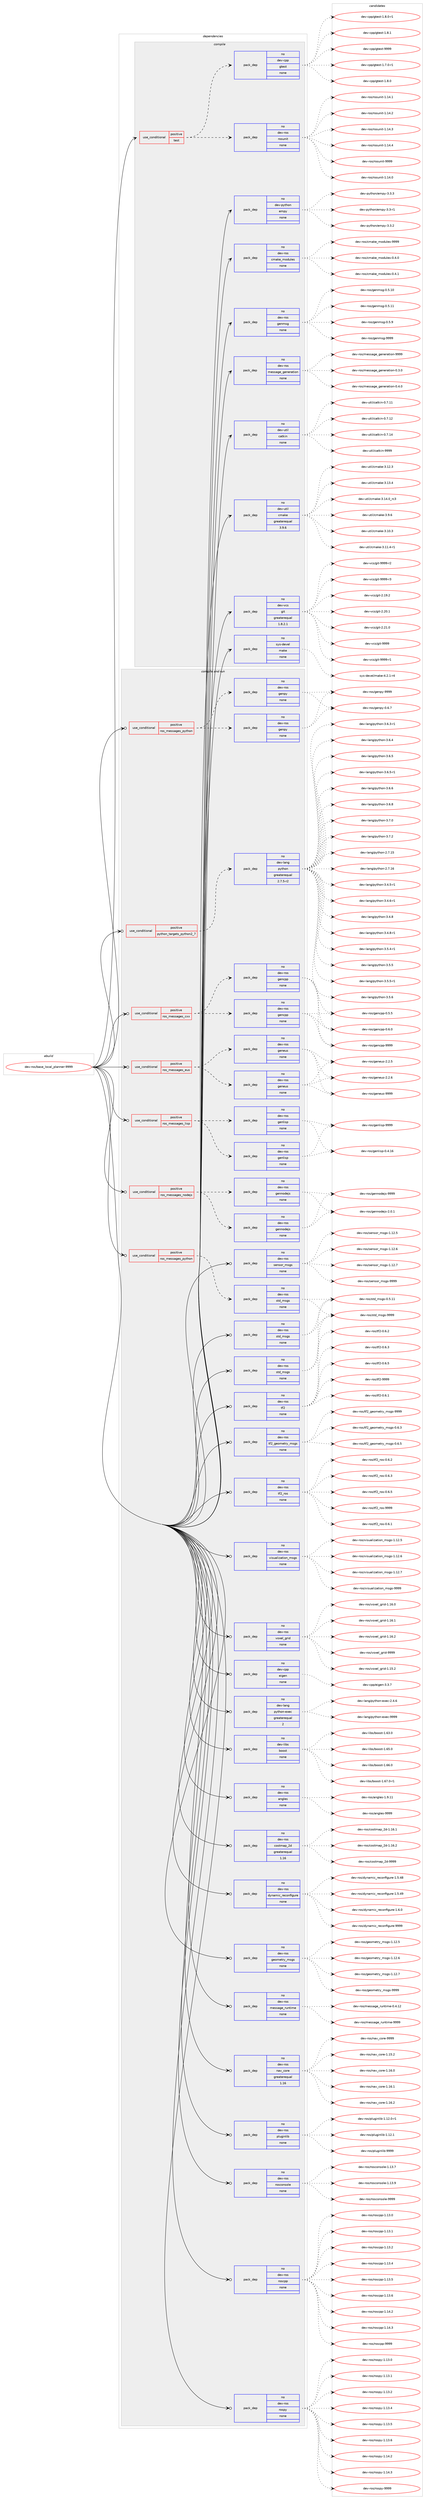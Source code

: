 digraph prolog {

# *************
# Graph options
# *************

newrank=true;
concentrate=true;
compound=true;
graph [rankdir=LR,fontname=Helvetica,fontsize=10,ranksep=1.5];#, ranksep=2.5, nodesep=0.2];
edge  [arrowhead=vee];
node  [fontname=Helvetica,fontsize=10];

# **********
# The ebuild
# **********

subgraph cluster_leftcol {
color=gray;
rank=same;
label=<<i>ebuild</i>>;
id [label="dev-ros/base_local_planner-9999", color=red, width=4, href="../dev-ros/base_local_planner-9999.svg"];
}

# ****************
# The dependencies
# ****************

subgraph cluster_midcol {
color=gray;
label=<<i>dependencies</i>>;
subgraph cluster_compile {
fillcolor="#eeeeee";
style=filled;
label=<<i>compile</i>>;
subgraph cond387915 {
dependency1452026 [label=<<TABLE BORDER="0" CELLBORDER="1" CELLSPACING="0" CELLPADDING="4"><TR><TD ROWSPAN="3" CELLPADDING="10">use_conditional</TD></TR><TR><TD>positive</TD></TR><TR><TD>test</TD></TR></TABLE>>, shape=none, color=red];
subgraph pack1040731 {
dependency1452027 [label=<<TABLE BORDER="0" CELLBORDER="1" CELLSPACING="0" CELLPADDING="4" WIDTH="220"><TR><TD ROWSPAN="6" CELLPADDING="30">pack_dep</TD></TR><TR><TD WIDTH="110">no</TD></TR><TR><TD>dev-cpp</TD></TR><TR><TD>gtest</TD></TR><TR><TD>none</TD></TR><TR><TD></TD></TR></TABLE>>, shape=none, color=blue];
}
dependency1452026:e -> dependency1452027:w [weight=20,style="dashed",arrowhead="vee"];
subgraph pack1040732 {
dependency1452028 [label=<<TABLE BORDER="0" CELLBORDER="1" CELLSPACING="0" CELLPADDING="4" WIDTH="220"><TR><TD ROWSPAN="6" CELLPADDING="30">pack_dep</TD></TR><TR><TD WIDTH="110">no</TD></TR><TR><TD>dev-ros</TD></TR><TR><TD>rosunit</TD></TR><TR><TD>none</TD></TR><TR><TD></TD></TR></TABLE>>, shape=none, color=blue];
}
dependency1452026:e -> dependency1452028:w [weight=20,style="dashed",arrowhead="vee"];
}
id:e -> dependency1452026:w [weight=20,style="solid",arrowhead="vee"];
subgraph pack1040733 {
dependency1452029 [label=<<TABLE BORDER="0" CELLBORDER="1" CELLSPACING="0" CELLPADDING="4" WIDTH="220"><TR><TD ROWSPAN="6" CELLPADDING="30">pack_dep</TD></TR><TR><TD WIDTH="110">no</TD></TR><TR><TD>dev-python</TD></TR><TR><TD>empy</TD></TR><TR><TD>none</TD></TR><TR><TD></TD></TR></TABLE>>, shape=none, color=blue];
}
id:e -> dependency1452029:w [weight=20,style="solid",arrowhead="vee"];
subgraph pack1040734 {
dependency1452030 [label=<<TABLE BORDER="0" CELLBORDER="1" CELLSPACING="0" CELLPADDING="4" WIDTH="220"><TR><TD ROWSPAN="6" CELLPADDING="30">pack_dep</TD></TR><TR><TD WIDTH="110">no</TD></TR><TR><TD>dev-ros</TD></TR><TR><TD>cmake_modules</TD></TR><TR><TD>none</TD></TR><TR><TD></TD></TR></TABLE>>, shape=none, color=blue];
}
id:e -> dependency1452030:w [weight=20,style="solid",arrowhead="vee"];
subgraph pack1040735 {
dependency1452031 [label=<<TABLE BORDER="0" CELLBORDER="1" CELLSPACING="0" CELLPADDING="4" WIDTH="220"><TR><TD ROWSPAN="6" CELLPADDING="30">pack_dep</TD></TR><TR><TD WIDTH="110">no</TD></TR><TR><TD>dev-ros</TD></TR><TR><TD>genmsg</TD></TR><TR><TD>none</TD></TR><TR><TD></TD></TR></TABLE>>, shape=none, color=blue];
}
id:e -> dependency1452031:w [weight=20,style="solid",arrowhead="vee"];
subgraph pack1040736 {
dependency1452032 [label=<<TABLE BORDER="0" CELLBORDER="1" CELLSPACING="0" CELLPADDING="4" WIDTH="220"><TR><TD ROWSPAN="6" CELLPADDING="30">pack_dep</TD></TR><TR><TD WIDTH="110">no</TD></TR><TR><TD>dev-ros</TD></TR><TR><TD>message_generation</TD></TR><TR><TD>none</TD></TR><TR><TD></TD></TR></TABLE>>, shape=none, color=blue];
}
id:e -> dependency1452032:w [weight=20,style="solid",arrowhead="vee"];
subgraph pack1040737 {
dependency1452033 [label=<<TABLE BORDER="0" CELLBORDER="1" CELLSPACING="0" CELLPADDING="4" WIDTH="220"><TR><TD ROWSPAN="6" CELLPADDING="30">pack_dep</TD></TR><TR><TD WIDTH="110">no</TD></TR><TR><TD>dev-util</TD></TR><TR><TD>catkin</TD></TR><TR><TD>none</TD></TR><TR><TD></TD></TR></TABLE>>, shape=none, color=blue];
}
id:e -> dependency1452033:w [weight=20,style="solid",arrowhead="vee"];
subgraph pack1040738 {
dependency1452034 [label=<<TABLE BORDER="0" CELLBORDER="1" CELLSPACING="0" CELLPADDING="4" WIDTH="220"><TR><TD ROWSPAN="6" CELLPADDING="30">pack_dep</TD></TR><TR><TD WIDTH="110">no</TD></TR><TR><TD>dev-util</TD></TR><TR><TD>cmake</TD></TR><TR><TD>greaterequal</TD></TR><TR><TD>3.9.6</TD></TR></TABLE>>, shape=none, color=blue];
}
id:e -> dependency1452034:w [weight=20,style="solid",arrowhead="vee"];
subgraph pack1040739 {
dependency1452035 [label=<<TABLE BORDER="0" CELLBORDER="1" CELLSPACING="0" CELLPADDING="4" WIDTH="220"><TR><TD ROWSPAN="6" CELLPADDING="30">pack_dep</TD></TR><TR><TD WIDTH="110">no</TD></TR><TR><TD>dev-vcs</TD></TR><TR><TD>git</TD></TR><TR><TD>greaterequal</TD></TR><TR><TD>1.8.2.1</TD></TR></TABLE>>, shape=none, color=blue];
}
id:e -> dependency1452035:w [weight=20,style="solid",arrowhead="vee"];
subgraph pack1040740 {
dependency1452036 [label=<<TABLE BORDER="0" CELLBORDER="1" CELLSPACING="0" CELLPADDING="4" WIDTH="220"><TR><TD ROWSPAN="6" CELLPADDING="30">pack_dep</TD></TR><TR><TD WIDTH="110">no</TD></TR><TR><TD>sys-devel</TD></TR><TR><TD>make</TD></TR><TR><TD>none</TD></TR><TR><TD></TD></TR></TABLE>>, shape=none, color=blue];
}
id:e -> dependency1452036:w [weight=20,style="solid",arrowhead="vee"];
}
subgraph cluster_compileandrun {
fillcolor="#eeeeee";
style=filled;
label=<<i>compile and run</i>>;
subgraph cond387916 {
dependency1452037 [label=<<TABLE BORDER="0" CELLBORDER="1" CELLSPACING="0" CELLPADDING="4"><TR><TD ROWSPAN="3" CELLPADDING="10">use_conditional</TD></TR><TR><TD>positive</TD></TR><TR><TD>python_targets_python2_7</TD></TR></TABLE>>, shape=none, color=red];
subgraph pack1040741 {
dependency1452038 [label=<<TABLE BORDER="0" CELLBORDER="1" CELLSPACING="0" CELLPADDING="4" WIDTH="220"><TR><TD ROWSPAN="6" CELLPADDING="30">pack_dep</TD></TR><TR><TD WIDTH="110">no</TD></TR><TR><TD>dev-lang</TD></TR><TR><TD>python</TD></TR><TR><TD>greaterequal</TD></TR><TR><TD>2.7.5-r2</TD></TR></TABLE>>, shape=none, color=blue];
}
dependency1452037:e -> dependency1452038:w [weight=20,style="dashed",arrowhead="vee"];
}
id:e -> dependency1452037:w [weight=20,style="solid",arrowhead="odotvee"];
subgraph cond387917 {
dependency1452039 [label=<<TABLE BORDER="0" CELLBORDER="1" CELLSPACING="0" CELLPADDING="4"><TR><TD ROWSPAN="3" CELLPADDING="10">use_conditional</TD></TR><TR><TD>positive</TD></TR><TR><TD>ros_messages_cxx</TD></TR></TABLE>>, shape=none, color=red];
subgraph pack1040742 {
dependency1452040 [label=<<TABLE BORDER="0" CELLBORDER="1" CELLSPACING="0" CELLPADDING="4" WIDTH="220"><TR><TD ROWSPAN="6" CELLPADDING="30">pack_dep</TD></TR><TR><TD WIDTH="110">no</TD></TR><TR><TD>dev-ros</TD></TR><TR><TD>gencpp</TD></TR><TR><TD>none</TD></TR><TR><TD></TD></TR></TABLE>>, shape=none, color=blue];
}
dependency1452039:e -> dependency1452040:w [weight=20,style="dashed",arrowhead="vee"];
subgraph pack1040743 {
dependency1452041 [label=<<TABLE BORDER="0" CELLBORDER="1" CELLSPACING="0" CELLPADDING="4" WIDTH="220"><TR><TD ROWSPAN="6" CELLPADDING="30">pack_dep</TD></TR><TR><TD WIDTH="110">no</TD></TR><TR><TD>dev-ros</TD></TR><TR><TD>gencpp</TD></TR><TR><TD>none</TD></TR><TR><TD></TD></TR></TABLE>>, shape=none, color=blue];
}
dependency1452039:e -> dependency1452041:w [weight=20,style="dashed",arrowhead="vee"];
}
id:e -> dependency1452039:w [weight=20,style="solid",arrowhead="odotvee"];
subgraph cond387918 {
dependency1452042 [label=<<TABLE BORDER="0" CELLBORDER="1" CELLSPACING="0" CELLPADDING="4"><TR><TD ROWSPAN="3" CELLPADDING="10">use_conditional</TD></TR><TR><TD>positive</TD></TR><TR><TD>ros_messages_eus</TD></TR></TABLE>>, shape=none, color=red];
subgraph pack1040744 {
dependency1452043 [label=<<TABLE BORDER="0" CELLBORDER="1" CELLSPACING="0" CELLPADDING="4" WIDTH="220"><TR><TD ROWSPAN="6" CELLPADDING="30">pack_dep</TD></TR><TR><TD WIDTH="110">no</TD></TR><TR><TD>dev-ros</TD></TR><TR><TD>geneus</TD></TR><TR><TD>none</TD></TR><TR><TD></TD></TR></TABLE>>, shape=none, color=blue];
}
dependency1452042:e -> dependency1452043:w [weight=20,style="dashed",arrowhead="vee"];
subgraph pack1040745 {
dependency1452044 [label=<<TABLE BORDER="0" CELLBORDER="1" CELLSPACING="0" CELLPADDING="4" WIDTH="220"><TR><TD ROWSPAN="6" CELLPADDING="30">pack_dep</TD></TR><TR><TD WIDTH="110">no</TD></TR><TR><TD>dev-ros</TD></TR><TR><TD>geneus</TD></TR><TR><TD>none</TD></TR><TR><TD></TD></TR></TABLE>>, shape=none, color=blue];
}
dependency1452042:e -> dependency1452044:w [weight=20,style="dashed",arrowhead="vee"];
}
id:e -> dependency1452042:w [weight=20,style="solid",arrowhead="odotvee"];
subgraph cond387919 {
dependency1452045 [label=<<TABLE BORDER="0" CELLBORDER="1" CELLSPACING="0" CELLPADDING="4"><TR><TD ROWSPAN="3" CELLPADDING="10">use_conditional</TD></TR><TR><TD>positive</TD></TR><TR><TD>ros_messages_lisp</TD></TR></TABLE>>, shape=none, color=red];
subgraph pack1040746 {
dependency1452046 [label=<<TABLE BORDER="0" CELLBORDER="1" CELLSPACING="0" CELLPADDING="4" WIDTH="220"><TR><TD ROWSPAN="6" CELLPADDING="30">pack_dep</TD></TR><TR><TD WIDTH="110">no</TD></TR><TR><TD>dev-ros</TD></TR><TR><TD>genlisp</TD></TR><TR><TD>none</TD></TR><TR><TD></TD></TR></TABLE>>, shape=none, color=blue];
}
dependency1452045:e -> dependency1452046:w [weight=20,style="dashed",arrowhead="vee"];
subgraph pack1040747 {
dependency1452047 [label=<<TABLE BORDER="0" CELLBORDER="1" CELLSPACING="0" CELLPADDING="4" WIDTH="220"><TR><TD ROWSPAN="6" CELLPADDING="30">pack_dep</TD></TR><TR><TD WIDTH="110">no</TD></TR><TR><TD>dev-ros</TD></TR><TR><TD>genlisp</TD></TR><TR><TD>none</TD></TR><TR><TD></TD></TR></TABLE>>, shape=none, color=blue];
}
dependency1452045:e -> dependency1452047:w [weight=20,style="dashed",arrowhead="vee"];
}
id:e -> dependency1452045:w [weight=20,style="solid",arrowhead="odotvee"];
subgraph cond387920 {
dependency1452048 [label=<<TABLE BORDER="0" CELLBORDER="1" CELLSPACING="0" CELLPADDING="4"><TR><TD ROWSPAN="3" CELLPADDING="10">use_conditional</TD></TR><TR><TD>positive</TD></TR><TR><TD>ros_messages_nodejs</TD></TR></TABLE>>, shape=none, color=red];
subgraph pack1040748 {
dependency1452049 [label=<<TABLE BORDER="0" CELLBORDER="1" CELLSPACING="0" CELLPADDING="4" WIDTH="220"><TR><TD ROWSPAN="6" CELLPADDING="30">pack_dep</TD></TR><TR><TD WIDTH="110">no</TD></TR><TR><TD>dev-ros</TD></TR><TR><TD>gennodejs</TD></TR><TR><TD>none</TD></TR><TR><TD></TD></TR></TABLE>>, shape=none, color=blue];
}
dependency1452048:e -> dependency1452049:w [weight=20,style="dashed",arrowhead="vee"];
subgraph pack1040749 {
dependency1452050 [label=<<TABLE BORDER="0" CELLBORDER="1" CELLSPACING="0" CELLPADDING="4" WIDTH="220"><TR><TD ROWSPAN="6" CELLPADDING="30">pack_dep</TD></TR><TR><TD WIDTH="110">no</TD></TR><TR><TD>dev-ros</TD></TR><TR><TD>gennodejs</TD></TR><TR><TD>none</TD></TR><TR><TD></TD></TR></TABLE>>, shape=none, color=blue];
}
dependency1452048:e -> dependency1452050:w [weight=20,style="dashed",arrowhead="vee"];
}
id:e -> dependency1452048:w [weight=20,style="solid",arrowhead="odotvee"];
subgraph cond387921 {
dependency1452051 [label=<<TABLE BORDER="0" CELLBORDER="1" CELLSPACING="0" CELLPADDING="4"><TR><TD ROWSPAN="3" CELLPADDING="10">use_conditional</TD></TR><TR><TD>positive</TD></TR><TR><TD>ros_messages_python</TD></TR></TABLE>>, shape=none, color=red];
subgraph pack1040750 {
dependency1452052 [label=<<TABLE BORDER="0" CELLBORDER="1" CELLSPACING="0" CELLPADDING="4" WIDTH="220"><TR><TD ROWSPAN="6" CELLPADDING="30">pack_dep</TD></TR><TR><TD WIDTH="110">no</TD></TR><TR><TD>dev-ros</TD></TR><TR><TD>genpy</TD></TR><TR><TD>none</TD></TR><TR><TD></TD></TR></TABLE>>, shape=none, color=blue];
}
dependency1452051:e -> dependency1452052:w [weight=20,style="dashed",arrowhead="vee"];
subgraph pack1040751 {
dependency1452053 [label=<<TABLE BORDER="0" CELLBORDER="1" CELLSPACING="0" CELLPADDING="4" WIDTH="220"><TR><TD ROWSPAN="6" CELLPADDING="30">pack_dep</TD></TR><TR><TD WIDTH="110">no</TD></TR><TR><TD>dev-ros</TD></TR><TR><TD>genpy</TD></TR><TR><TD>none</TD></TR><TR><TD></TD></TR></TABLE>>, shape=none, color=blue];
}
dependency1452051:e -> dependency1452053:w [weight=20,style="dashed",arrowhead="vee"];
}
id:e -> dependency1452051:w [weight=20,style="solid",arrowhead="odotvee"];
subgraph cond387922 {
dependency1452054 [label=<<TABLE BORDER="0" CELLBORDER="1" CELLSPACING="0" CELLPADDING="4"><TR><TD ROWSPAN="3" CELLPADDING="10">use_conditional</TD></TR><TR><TD>positive</TD></TR><TR><TD>ros_messages_python</TD></TR></TABLE>>, shape=none, color=red];
subgraph pack1040752 {
dependency1452055 [label=<<TABLE BORDER="0" CELLBORDER="1" CELLSPACING="0" CELLPADDING="4" WIDTH="220"><TR><TD ROWSPAN="6" CELLPADDING="30">pack_dep</TD></TR><TR><TD WIDTH="110">no</TD></TR><TR><TD>dev-ros</TD></TR><TR><TD>std_msgs</TD></TR><TR><TD>none</TD></TR><TR><TD></TD></TR></TABLE>>, shape=none, color=blue];
}
dependency1452054:e -> dependency1452055:w [weight=20,style="dashed",arrowhead="vee"];
}
id:e -> dependency1452054:w [weight=20,style="solid",arrowhead="odotvee"];
subgraph pack1040753 {
dependency1452056 [label=<<TABLE BORDER="0" CELLBORDER="1" CELLSPACING="0" CELLPADDING="4" WIDTH="220"><TR><TD ROWSPAN="6" CELLPADDING="30">pack_dep</TD></TR><TR><TD WIDTH="110">no</TD></TR><TR><TD>dev-cpp</TD></TR><TR><TD>eigen</TD></TR><TR><TD>none</TD></TR><TR><TD></TD></TR></TABLE>>, shape=none, color=blue];
}
id:e -> dependency1452056:w [weight=20,style="solid",arrowhead="odotvee"];
subgraph pack1040754 {
dependency1452057 [label=<<TABLE BORDER="0" CELLBORDER="1" CELLSPACING="0" CELLPADDING="4" WIDTH="220"><TR><TD ROWSPAN="6" CELLPADDING="30">pack_dep</TD></TR><TR><TD WIDTH="110">no</TD></TR><TR><TD>dev-lang</TD></TR><TR><TD>python-exec</TD></TR><TR><TD>greaterequal</TD></TR><TR><TD>2</TD></TR></TABLE>>, shape=none, color=blue];
}
id:e -> dependency1452057:w [weight=20,style="solid",arrowhead="odotvee"];
subgraph pack1040755 {
dependency1452058 [label=<<TABLE BORDER="0" CELLBORDER="1" CELLSPACING="0" CELLPADDING="4" WIDTH="220"><TR><TD ROWSPAN="6" CELLPADDING="30">pack_dep</TD></TR><TR><TD WIDTH="110">no</TD></TR><TR><TD>dev-libs</TD></TR><TR><TD>boost</TD></TR><TR><TD>none</TD></TR><TR><TD></TD></TR></TABLE>>, shape=none, color=blue];
}
id:e -> dependency1452058:w [weight=20,style="solid",arrowhead="odotvee"];
subgraph pack1040756 {
dependency1452059 [label=<<TABLE BORDER="0" CELLBORDER="1" CELLSPACING="0" CELLPADDING="4" WIDTH="220"><TR><TD ROWSPAN="6" CELLPADDING="30">pack_dep</TD></TR><TR><TD WIDTH="110">no</TD></TR><TR><TD>dev-ros</TD></TR><TR><TD>angles</TD></TR><TR><TD>none</TD></TR><TR><TD></TD></TR></TABLE>>, shape=none, color=blue];
}
id:e -> dependency1452059:w [weight=20,style="solid",arrowhead="odotvee"];
subgraph pack1040757 {
dependency1452060 [label=<<TABLE BORDER="0" CELLBORDER="1" CELLSPACING="0" CELLPADDING="4" WIDTH="220"><TR><TD ROWSPAN="6" CELLPADDING="30">pack_dep</TD></TR><TR><TD WIDTH="110">no</TD></TR><TR><TD>dev-ros</TD></TR><TR><TD>costmap_2d</TD></TR><TR><TD>greaterequal</TD></TR><TR><TD>1.16</TD></TR></TABLE>>, shape=none, color=blue];
}
id:e -> dependency1452060:w [weight=20,style="solid",arrowhead="odotvee"];
subgraph pack1040758 {
dependency1452061 [label=<<TABLE BORDER="0" CELLBORDER="1" CELLSPACING="0" CELLPADDING="4" WIDTH="220"><TR><TD ROWSPAN="6" CELLPADDING="30">pack_dep</TD></TR><TR><TD WIDTH="110">no</TD></TR><TR><TD>dev-ros</TD></TR><TR><TD>dynamic_reconfigure</TD></TR><TR><TD>none</TD></TR><TR><TD></TD></TR></TABLE>>, shape=none, color=blue];
}
id:e -> dependency1452061:w [weight=20,style="solid",arrowhead="odotvee"];
subgraph pack1040759 {
dependency1452062 [label=<<TABLE BORDER="0" CELLBORDER="1" CELLSPACING="0" CELLPADDING="4" WIDTH="220"><TR><TD ROWSPAN="6" CELLPADDING="30">pack_dep</TD></TR><TR><TD WIDTH="110">no</TD></TR><TR><TD>dev-ros</TD></TR><TR><TD>geometry_msgs</TD></TR><TR><TD>none</TD></TR><TR><TD></TD></TR></TABLE>>, shape=none, color=blue];
}
id:e -> dependency1452062:w [weight=20,style="solid",arrowhead="odotvee"];
subgraph pack1040760 {
dependency1452063 [label=<<TABLE BORDER="0" CELLBORDER="1" CELLSPACING="0" CELLPADDING="4" WIDTH="220"><TR><TD ROWSPAN="6" CELLPADDING="30">pack_dep</TD></TR><TR><TD WIDTH="110">no</TD></TR><TR><TD>dev-ros</TD></TR><TR><TD>message_runtime</TD></TR><TR><TD>none</TD></TR><TR><TD></TD></TR></TABLE>>, shape=none, color=blue];
}
id:e -> dependency1452063:w [weight=20,style="solid",arrowhead="odotvee"];
subgraph pack1040761 {
dependency1452064 [label=<<TABLE BORDER="0" CELLBORDER="1" CELLSPACING="0" CELLPADDING="4" WIDTH="220"><TR><TD ROWSPAN="6" CELLPADDING="30">pack_dep</TD></TR><TR><TD WIDTH="110">no</TD></TR><TR><TD>dev-ros</TD></TR><TR><TD>nav_core</TD></TR><TR><TD>greaterequal</TD></TR><TR><TD>1.16</TD></TR></TABLE>>, shape=none, color=blue];
}
id:e -> dependency1452064:w [weight=20,style="solid",arrowhead="odotvee"];
subgraph pack1040762 {
dependency1452065 [label=<<TABLE BORDER="0" CELLBORDER="1" CELLSPACING="0" CELLPADDING="4" WIDTH="220"><TR><TD ROWSPAN="6" CELLPADDING="30">pack_dep</TD></TR><TR><TD WIDTH="110">no</TD></TR><TR><TD>dev-ros</TD></TR><TR><TD>pluginlib</TD></TR><TR><TD>none</TD></TR><TR><TD></TD></TR></TABLE>>, shape=none, color=blue];
}
id:e -> dependency1452065:w [weight=20,style="solid",arrowhead="odotvee"];
subgraph pack1040763 {
dependency1452066 [label=<<TABLE BORDER="0" CELLBORDER="1" CELLSPACING="0" CELLPADDING="4" WIDTH="220"><TR><TD ROWSPAN="6" CELLPADDING="30">pack_dep</TD></TR><TR><TD WIDTH="110">no</TD></TR><TR><TD>dev-ros</TD></TR><TR><TD>rosconsole</TD></TR><TR><TD>none</TD></TR><TR><TD></TD></TR></TABLE>>, shape=none, color=blue];
}
id:e -> dependency1452066:w [weight=20,style="solid",arrowhead="odotvee"];
subgraph pack1040764 {
dependency1452067 [label=<<TABLE BORDER="0" CELLBORDER="1" CELLSPACING="0" CELLPADDING="4" WIDTH="220"><TR><TD ROWSPAN="6" CELLPADDING="30">pack_dep</TD></TR><TR><TD WIDTH="110">no</TD></TR><TR><TD>dev-ros</TD></TR><TR><TD>roscpp</TD></TR><TR><TD>none</TD></TR><TR><TD></TD></TR></TABLE>>, shape=none, color=blue];
}
id:e -> dependency1452067:w [weight=20,style="solid",arrowhead="odotvee"];
subgraph pack1040765 {
dependency1452068 [label=<<TABLE BORDER="0" CELLBORDER="1" CELLSPACING="0" CELLPADDING="4" WIDTH="220"><TR><TD ROWSPAN="6" CELLPADDING="30">pack_dep</TD></TR><TR><TD WIDTH="110">no</TD></TR><TR><TD>dev-ros</TD></TR><TR><TD>rospy</TD></TR><TR><TD>none</TD></TR><TR><TD></TD></TR></TABLE>>, shape=none, color=blue];
}
id:e -> dependency1452068:w [weight=20,style="solid",arrowhead="odotvee"];
subgraph pack1040766 {
dependency1452069 [label=<<TABLE BORDER="0" CELLBORDER="1" CELLSPACING="0" CELLPADDING="4" WIDTH="220"><TR><TD ROWSPAN="6" CELLPADDING="30">pack_dep</TD></TR><TR><TD WIDTH="110">no</TD></TR><TR><TD>dev-ros</TD></TR><TR><TD>sensor_msgs</TD></TR><TR><TD>none</TD></TR><TR><TD></TD></TR></TABLE>>, shape=none, color=blue];
}
id:e -> dependency1452069:w [weight=20,style="solid",arrowhead="odotvee"];
subgraph pack1040767 {
dependency1452070 [label=<<TABLE BORDER="0" CELLBORDER="1" CELLSPACING="0" CELLPADDING="4" WIDTH="220"><TR><TD ROWSPAN="6" CELLPADDING="30">pack_dep</TD></TR><TR><TD WIDTH="110">no</TD></TR><TR><TD>dev-ros</TD></TR><TR><TD>std_msgs</TD></TR><TR><TD>none</TD></TR><TR><TD></TD></TR></TABLE>>, shape=none, color=blue];
}
id:e -> dependency1452070:w [weight=20,style="solid",arrowhead="odotvee"];
subgraph pack1040768 {
dependency1452071 [label=<<TABLE BORDER="0" CELLBORDER="1" CELLSPACING="0" CELLPADDING="4" WIDTH="220"><TR><TD ROWSPAN="6" CELLPADDING="30">pack_dep</TD></TR><TR><TD WIDTH="110">no</TD></TR><TR><TD>dev-ros</TD></TR><TR><TD>std_msgs</TD></TR><TR><TD>none</TD></TR><TR><TD></TD></TR></TABLE>>, shape=none, color=blue];
}
id:e -> dependency1452071:w [weight=20,style="solid",arrowhead="odotvee"];
subgraph pack1040769 {
dependency1452072 [label=<<TABLE BORDER="0" CELLBORDER="1" CELLSPACING="0" CELLPADDING="4" WIDTH="220"><TR><TD ROWSPAN="6" CELLPADDING="30">pack_dep</TD></TR><TR><TD WIDTH="110">no</TD></TR><TR><TD>dev-ros</TD></TR><TR><TD>tf2</TD></TR><TR><TD>none</TD></TR><TR><TD></TD></TR></TABLE>>, shape=none, color=blue];
}
id:e -> dependency1452072:w [weight=20,style="solid",arrowhead="odotvee"];
subgraph pack1040770 {
dependency1452073 [label=<<TABLE BORDER="0" CELLBORDER="1" CELLSPACING="0" CELLPADDING="4" WIDTH="220"><TR><TD ROWSPAN="6" CELLPADDING="30">pack_dep</TD></TR><TR><TD WIDTH="110">no</TD></TR><TR><TD>dev-ros</TD></TR><TR><TD>tf2_geometry_msgs</TD></TR><TR><TD>none</TD></TR><TR><TD></TD></TR></TABLE>>, shape=none, color=blue];
}
id:e -> dependency1452073:w [weight=20,style="solid",arrowhead="odotvee"];
subgraph pack1040771 {
dependency1452074 [label=<<TABLE BORDER="0" CELLBORDER="1" CELLSPACING="0" CELLPADDING="4" WIDTH="220"><TR><TD ROWSPAN="6" CELLPADDING="30">pack_dep</TD></TR><TR><TD WIDTH="110">no</TD></TR><TR><TD>dev-ros</TD></TR><TR><TD>tf2_ros</TD></TR><TR><TD>none</TD></TR><TR><TD></TD></TR></TABLE>>, shape=none, color=blue];
}
id:e -> dependency1452074:w [weight=20,style="solid",arrowhead="odotvee"];
subgraph pack1040772 {
dependency1452075 [label=<<TABLE BORDER="0" CELLBORDER="1" CELLSPACING="0" CELLPADDING="4" WIDTH="220"><TR><TD ROWSPAN="6" CELLPADDING="30">pack_dep</TD></TR><TR><TD WIDTH="110">no</TD></TR><TR><TD>dev-ros</TD></TR><TR><TD>visualization_msgs</TD></TR><TR><TD>none</TD></TR><TR><TD></TD></TR></TABLE>>, shape=none, color=blue];
}
id:e -> dependency1452075:w [weight=20,style="solid",arrowhead="odotvee"];
subgraph pack1040773 {
dependency1452076 [label=<<TABLE BORDER="0" CELLBORDER="1" CELLSPACING="0" CELLPADDING="4" WIDTH="220"><TR><TD ROWSPAN="6" CELLPADDING="30">pack_dep</TD></TR><TR><TD WIDTH="110">no</TD></TR><TR><TD>dev-ros</TD></TR><TR><TD>voxel_grid</TD></TR><TR><TD>none</TD></TR><TR><TD></TD></TR></TABLE>>, shape=none, color=blue];
}
id:e -> dependency1452076:w [weight=20,style="solid",arrowhead="odotvee"];
}
subgraph cluster_run {
fillcolor="#eeeeee";
style=filled;
label=<<i>run</i>>;
}
}

# **************
# The candidates
# **************

subgraph cluster_choices {
rank=same;
color=gray;
label=<<i>candidates</i>>;

subgraph choice1040731 {
color=black;
nodesep=1;
choice1001011184599112112471031161011151164549465546484511449 [label="dev-cpp/gtest-1.7.0-r1", color=red, width=4,href="../dev-cpp/gtest-1.7.0-r1.svg"];
choice100101118459911211247103116101115116454946564648 [label="dev-cpp/gtest-1.8.0", color=red, width=4,href="../dev-cpp/gtest-1.8.0.svg"];
choice1001011184599112112471031161011151164549465646484511449 [label="dev-cpp/gtest-1.8.0-r1", color=red, width=4,href="../dev-cpp/gtest-1.8.0-r1.svg"];
choice100101118459911211247103116101115116454946564649 [label="dev-cpp/gtest-1.8.1", color=red, width=4,href="../dev-cpp/gtest-1.8.1.svg"];
choice1001011184599112112471031161011151164557575757 [label="dev-cpp/gtest-9999", color=red, width=4,href="../dev-cpp/gtest-9999.svg"];
dependency1452027:e -> choice1001011184599112112471031161011151164549465546484511449:w [style=dotted,weight="100"];
dependency1452027:e -> choice100101118459911211247103116101115116454946564648:w [style=dotted,weight="100"];
dependency1452027:e -> choice1001011184599112112471031161011151164549465646484511449:w [style=dotted,weight="100"];
dependency1452027:e -> choice100101118459911211247103116101115116454946564649:w [style=dotted,weight="100"];
dependency1452027:e -> choice1001011184599112112471031161011151164557575757:w [style=dotted,weight="100"];
}
subgraph choice1040732 {
color=black;
nodesep=1;
choice100101118451141111154711411111511711010511645494649524648 [label="dev-ros/rosunit-1.14.0", color=red, width=4,href="../dev-ros/rosunit-1.14.0.svg"];
choice100101118451141111154711411111511711010511645494649524649 [label="dev-ros/rosunit-1.14.1", color=red, width=4,href="../dev-ros/rosunit-1.14.1.svg"];
choice100101118451141111154711411111511711010511645494649524650 [label="dev-ros/rosunit-1.14.2", color=red, width=4,href="../dev-ros/rosunit-1.14.2.svg"];
choice100101118451141111154711411111511711010511645494649524651 [label="dev-ros/rosunit-1.14.3", color=red, width=4,href="../dev-ros/rosunit-1.14.3.svg"];
choice100101118451141111154711411111511711010511645494649524652 [label="dev-ros/rosunit-1.14.4", color=red, width=4,href="../dev-ros/rosunit-1.14.4.svg"];
choice10010111845114111115471141111151171101051164557575757 [label="dev-ros/rosunit-9999", color=red, width=4,href="../dev-ros/rosunit-9999.svg"];
dependency1452028:e -> choice100101118451141111154711411111511711010511645494649524648:w [style=dotted,weight="100"];
dependency1452028:e -> choice100101118451141111154711411111511711010511645494649524649:w [style=dotted,weight="100"];
dependency1452028:e -> choice100101118451141111154711411111511711010511645494649524650:w [style=dotted,weight="100"];
dependency1452028:e -> choice100101118451141111154711411111511711010511645494649524651:w [style=dotted,weight="100"];
dependency1452028:e -> choice100101118451141111154711411111511711010511645494649524652:w [style=dotted,weight="100"];
dependency1452028:e -> choice10010111845114111115471141111151171101051164557575757:w [style=dotted,weight="100"];
}
subgraph choice1040733 {
color=black;
nodesep=1;
choice1001011184511212111610411111047101109112121455146514511449 [label="dev-python/empy-3.3-r1", color=red, width=4,href="../dev-python/empy-3.3-r1.svg"];
choice1001011184511212111610411111047101109112121455146514650 [label="dev-python/empy-3.3.2", color=red, width=4,href="../dev-python/empy-3.3.2.svg"];
choice1001011184511212111610411111047101109112121455146514651 [label="dev-python/empy-3.3.3", color=red, width=4,href="../dev-python/empy-3.3.3.svg"];
dependency1452029:e -> choice1001011184511212111610411111047101109112121455146514511449:w [style=dotted,weight="100"];
dependency1452029:e -> choice1001011184511212111610411111047101109112121455146514650:w [style=dotted,weight="100"];
dependency1452029:e -> choice1001011184511212111610411111047101109112121455146514651:w [style=dotted,weight="100"];
}
subgraph choice1040734 {
color=black;
nodesep=1;
choice1001011184511411111547991099710710195109111100117108101115454846524648 [label="dev-ros/cmake_modules-0.4.0", color=red, width=4,href="../dev-ros/cmake_modules-0.4.0.svg"];
choice1001011184511411111547991099710710195109111100117108101115454846524649 [label="dev-ros/cmake_modules-0.4.1", color=red, width=4,href="../dev-ros/cmake_modules-0.4.1.svg"];
choice10010111845114111115479910997107101951091111001171081011154557575757 [label="dev-ros/cmake_modules-9999", color=red, width=4,href="../dev-ros/cmake_modules-9999.svg"];
dependency1452030:e -> choice1001011184511411111547991099710710195109111100117108101115454846524648:w [style=dotted,weight="100"];
dependency1452030:e -> choice1001011184511411111547991099710710195109111100117108101115454846524649:w [style=dotted,weight="100"];
dependency1452030:e -> choice10010111845114111115479910997107101951091111001171081011154557575757:w [style=dotted,weight="100"];
}
subgraph choice1040735 {
color=black;
nodesep=1;
choice100101118451141111154710310111010911510345484653464948 [label="dev-ros/genmsg-0.5.10", color=red, width=4,href="../dev-ros/genmsg-0.5.10.svg"];
choice100101118451141111154710310111010911510345484653464949 [label="dev-ros/genmsg-0.5.11", color=red, width=4,href="../dev-ros/genmsg-0.5.11.svg"];
choice1001011184511411111547103101110109115103454846534657 [label="dev-ros/genmsg-0.5.9", color=red, width=4,href="../dev-ros/genmsg-0.5.9.svg"];
choice10010111845114111115471031011101091151034557575757 [label="dev-ros/genmsg-9999", color=red, width=4,href="../dev-ros/genmsg-9999.svg"];
dependency1452031:e -> choice100101118451141111154710310111010911510345484653464948:w [style=dotted,weight="100"];
dependency1452031:e -> choice100101118451141111154710310111010911510345484653464949:w [style=dotted,weight="100"];
dependency1452031:e -> choice1001011184511411111547103101110109115103454846534657:w [style=dotted,weight="100"];
dependency1452031:e -> choice10010111845114111115471031011101091151034557575757:w [style=dotted,weight="100"];
}
subgraph choice1040736 {
color=black;
nodesep=1;
choice1001011184511411111547109101115115971031019510310111010111497116105111110454846514648 [label="dev-ros/message_generation-0.3.0", color=red, width=4,href="../dev-ros/message_generation-0.3.0.svg"];
choice1001011184511411111547109101115115971031019510310111010111497116105111110454846524648 [label="dev-ros/message_generation-0.4.0", color=red, width=4,href="../dev-ros/message_generation-0.4.0.svg"];
choice10010111845114111115471091011151159710310195103101110101114971161051111104557575757 [label="dev-ros/message_generation-9999", color=red, width=4,href="../dev-ros/message_generation-9999.svg"];
dependency1452032:e -> choice1001011184511411111547109101115115971031019510310111010111497116105111110454846514648:w [style=dotted,weight="100"];
dependency1452032:e -> choice1001011184511411111547109101115115971031019510310111010111497116105111110454846524648:w [style=dotted,weight="100"];
dependency1452032:e -> choice10010111845114111115471091011151159710310195103101110101114971161051111104557575757:w [style=dotted,weight="100"];
}
subgraph choice1040737 {
color=black;
nodesep=1;
choice1001011184511711610510847999711610710511045484655464949 [label="dev-util/catkin-0.7.11", color=red, width=4,href="../dev-util/catkin-0.7.11.svg"];
choice1001011184511711610510847999711610710511045484655464950 [label="dev-util/catkin-0.7.12", color=red, width=4,href="../dev-util/catkin-0.7.12.svg"];
choice1001011184511711610510847999711610710511045484655464952 [label="dev-util/catkin-0.7.14", color=red, width=4,href="../dev-util/catkin-0.7.14.svg"];
choice100101118451171161051084799971161071051104557575757 [label="dev-util/catkin-9999", color=red, width=4,href="../dev-util/catkin-9999.svg"];
dependency1452033:e -> choice1001011184511711610510847999711610710511045484655464949:w [style=dotted,weight="100"];
dependency1452033:e -> choice1001011184511711610510847999711610710511045484655464950:w [style=dotted,weight="100"];
dependency1452033:e -> choice1001011184511711610510847999711610710511045484655464952:w [style=dotted,weight="100"];
dependency1452033:e -> choice100101118451171161051084799971161071051104557575757:w [style=dotted,weight="100"];
}
subgraph choice1040738 {
color=black;
nodesep=1;
choice1001011184511711610510847991099710710145514649484651 [label="dev-util/cmake-3.10.3", color=red, width=4,href="../dev-util/cmake-3.10.3.svg"];
choice10010111845117116105108479910997107101455146494946524511449 [label="dev-util/cmake-3.11.4-r1", color=red, width=4,href="../dev-util/cmake-3.11.4-r1.svg"];
choice1001011184511711610510847991099710710145514649504651 [label="dev-util/cmake-3.12.3", color=red, width=4,href="../dev-util/cmake-3.12.3.svg"];
choice1001011184511711610510847991099710710145514649514652 [label="dev-util/cmake-3.13.4", color=red, width=4,href="../dev-util/cmake-3.13.4.svg"];
choice1001011184511711610510847991099710710145514649524648951149951 [label="dev-util/cmake-3.14.0_rc3", color=red, width=4,href="../dev-util/cmake-3.14.0_rc3.svg"];
choice10010111845117116105108479910997107101455146574654 [label="dev-util/cmake-3.9.6", color=red, width=4,href="../dev-util/cmake-3.9.6.svg"];
dependency1452034:e -> choice1001011184511711610510847991099710710145514649484651:w [style=dotted,weight="100"];
dependency1452034:e -> choice10010111845117116105108479910997107101455146494946524511449:w [style=dotted,weight="100"];
dependency1452034:e -> choice1001011184511711610510847991099710710145514649504651:w [style=dotted,weight="100"];
dependency1452034:e -> choice1001011184511711610510847991099710710145514649514652:w [style=dotted,weight="100"];
dependency1452034:e -> choice1001011184511711610510847991099710710145514649524648951149951:w [style=dotted,weight="100"];
dependency1452034:e -> choice10010111845117116105108479910997107101455146574654:w [style=dotted,weight="100"];
}
subgraph choice1040739 {
color=black;
nodesep=1;
choice10010111845118991154710310511645504649574650 [label="dev-vcs/git-2.19.2", color=red, width=4,href="../dev-vcs/git-2.19.2.svg"];
choice10010111845118991154710310511645504650484649 [label="dev-vcs/git-2.20.1", color=red, width=4,href="../dev-vcs/git-2.20.1.svg"];
choice10010111845118991154710310511645504650494648 [label="dev-vcs/git-2.21.0", color=red, width=4,href="../dev-vcs/git-2.21.0.svg"];
choice1001011184511899115471031051164557575757 [label="dev-vcs/git-9999", color=red, width=4,href="../dev-vcs/git-9999.svg"];
choice10010111845118991154710310511645575757574511449 [label="dev-vcs/git-9999-r1", color=red, width=4,href="../dev-vcs/git-9999-r1.svg"];
choice10010111845118991154710310511645575757574511450 [label="dev-vcs/git-9999-r2", color=red, width=4,href="../dev-vcs/git-9999-r2.svg"];
choice10010111845118991154710310511645575757574511451 [label="dev-vcs/git-9999-r3", color=red, width=4,href="../dev-vcs/git-9999-r3.svg"];
dependency1452035:e -> choice10010111845118991154710310511645504649574650:w [style=dotted,weight="100"];
dependency1452035:e -> choice10010111845118991154710310511645504650484649:w [style=dotted,weight="100"];
dependency1452035:e -> choice10010111845118991154710310511645504650494648:w [style=dotted,weight="100"];
dependency1452035:e -> choice1001011184511899115471031051164557575757:w [style=dotted,weight="100"];
dependency1452035:e -> choice10010111845118991154710310511645575757574511449:w [style=dotted,weight="100"];
dependency1452035:e -> choice10010111845118991154710310511645575757574511450:w [style=dotted,weight="100"];
dependency1452035:e -> choice10010111845118991154710310511645575757574511451:w [style=dotted,weight="100"];
}
subgraph choice1040740 {
color=black;
nodesep=1;
choice1151211154510010111810110847109971071014552465046494511452 [label="sys-devel/make-4.2.1-r4", color=red, width=4,href="../sys-devel/make-4.2.1-r4.svg"];
dependency1452036:e -> choice1151211154510010111810110847109971071014552465046494511452:w [style=dotted,weight="100"];
}
subgraph choice1040741 {
color=black;
nodesep=1;
choice10010111845108971101034711212111610411111045504655464953 [label="dev-lang/python-2.7.15", color=red, width=4,href="../dev-lang/python-2.7.15.svg"];
choice10010111845108971101034711212111610411111045504655464954 [label="dev-lang/python-2.7.16", color=red, width=4,href="../dev-lang/python-2.7.16.svg"];
choice1001011184510897110103471121211161041111104551465246534511449 [label="dev-lang/python-3.4.5-r1", color=red, width=4,href="../dev-lang/python-3.4.5-r1.svg"];
choice1001011184510897110103471121211161041111104551465246544511449 [label="dev-lang/python-3.4.6-r1", color=red, width=4,href="../dev-lang/python-3.4.6-r1.svg"];
choice100101118451089711010347112121116104111110455146524656 [label="dev-lang/python-3.4.8", color=red, width=4,href="../dev-lang/python-3.4.8.svg"];
choice1001011184510897110103471121211161041111104551465246564511449 [label="dev-lang/python-3.4.8-r1", color=red, width=4,href="../dev-lang/python-3.4.8-r1.svg"];
choice1001011184510897110103471121211161041111104551465346524511449 [label="dev-lang/python-3.5.4-r1", color=red, width=4,href="../dev-lang/python-3.5.4-r1.svg"];
choice100101118451089711010347112121116104111110455146534653 [label="dev-lang/python-3.5.5", color=red, width=4,href="../dev-lang/python-3.5.5.svg"];
choice1001011184510897110103471121211161041111104551465346534511449 [label="dev-lang/python-3.5.5-r1", color=red, width=4,href="../dev-lang/python-3.5.5-r1.svg"];
choice100101118451089711010347112121116104111110455146534654 [label="dev-lang/python-3.5.6", color=red, width=4,href="../dev-lang/python-3.5.6.svg"];
choice1001011184510897110103471121211161041111104551465446514511449 [label="dev-lang/python-3.6.3-r1", color=red, width=4,href="../dev-lang/python-3.6.3-r1.svg"];
choice100101118451089711010347112121116104111110455146544652 [label="dev-lang/python-3.6.4", color=red, width=4,href="../dev-lang/python-3.6.4.svg"];
choice100101118451089711010347112121116104111110455146544653 [label="dev-lang/python-3.6.5", color=red, width=4,href="../dev-lang/python-3.6.5.svg"];
choice1001011184510897110103471121211161041111104551465446534511449 [label="dev-lang/python-3.6.5-r1", color=red, width=4,href="../dev-lang/python-3.6.5-r1.svg"];
choice100101118451089711010347112121116104111110455146544654 [label="dev-lang/python-3.6.6", color=red, width=4,href="../dev-lang/python-3.6.6.svg"];
choice100101118451089711010347112121116104111110455146544656 [label="dev-lang/python-3.6.8", color=red, width=4,href="../dev-lang/python-3.6.8.svg"];
choice100101118451089711010347112121116104111110455146554648 [label="dev-lang/python-3.7.0", color=red, width=4,href="../dev-lang/python-3.7.0.svg"];
choice100101118451089711010347112121116104111110455146554650 [label="dev-lang/python-3.7.2", color=red, width=4,href="../dev-lang/python-3.7.2.svg"];
dependency1452038:e -> choice10010111845108971101034711212111610411111045504655464953:w [style=dotted,weight="100"];
dependency1452038:e -> choice10010111845108971101034711212111610411111045504655464954:w [style=dotted,weight="100"];
dependency1452038:e -> choice1001011184510897110103471121211161041111104551465246534511449:w [style=dotted,weight="100"];
dependency1452038:e -> choice1001011184510897110103471121211161041111104551465246544511449:w [style=dotted,weight="100"];
dependency1452038:e -> choice100101118451089711010347112121116104111110455146524656:w [style=dotted,weight="100"];
dependency1452038:e -> choice1001011184510897110103471121211161041111104551465246564511449:w [style=dotted,weight="100"];
dependency1452038:e -> choice1001011184510897110103471121211161041111104551465346524511449:w [style=dotted,weight="100"];
dependency1452038:e -> choice100101118451089711010347112121116104111110455146534653:w [style=dotted,weight="100"];
dependency1452038:e -> choice1001011184510897110103471121211161041111104551465346534511449:w [style=dotted,weight="100"];
dependency1452038:e -> choice100101118451089711010347112121116104111110455146534654:w [style=dotted,weight="100"];
dependency1452038:e -> choice1001011184510897110103471121211161041111104551465446514511449:w [style=dotted,weight="100"];
dependency1452038:e -> choice100101118451089711010347112121116104111110455146544652:w [style=dotted,weight="100"];
dependency1452038:e -> choice100101118451089711010347112121116104111110455146544653:w [style=dotted,weight="100"];
dependency1452038:e -> choice1001011184510897110103471121211161041111104551465446534511449:w [style=dotted,weight="100"];
dependency1452038:e -> choice100101118451089711010347112121116104111110455146544654:w [style=dotted,weight="100"];
dependency1452038:e -> choice100101118451089711010347112121116104111110455146544656:w [style=dotted,weight="100"];
dependency1452038:e -> choice100101118451089711010347112121116104111110455146554648:w [style=dotted,weight="100"];
dependency1452038:e -> choice100101118451089711010347112121116104111110455146554650:w [style=dotted,weight="100"];
}
subgraph choice1040742 {
color=black;
nodesep=1;
choice100101118451141111154710310111099112112454846534653 [label="dev-ros/gencpp-0.5.5", color=red, width=4,href="../dev-ros/gencpp-0.5.5.svg"];
choice100101118451141111154710310111099112112454846544648 [label="dev-ros/gencpp-0.6.0", color=red, width=4,href="../dev-ros/gencpp-0.6.0.svg"];
choice1001011184511411111547103101110991121124557575757 [label="dev-ros/gencpp-9999", color=red, width=4,href="../dev-ros/gencpp-9999.svg"];
dependency1452040:e -> choice100101118451141111154710310111099112112454846534653:w [style=dotted,weight="100"];
dependency1452040:e -> choice100101118451141111154710310111099112112454846544648:w [style=dotted,weight="100"];
dependency1452040:e -> choice1001011184511411111547103101110991121124557575757:w [style=dotted,weight="100"];
}
subgraph choice1040743 {
color=black;
nodesep=1;
choice100101118451141111154710310111099112112454846534653 [label="dev-ros/gencpp-0.5.5", color=red, width=4,href="../dev-ros/gencpp-0.5.5.svg"];
choice100101118451141111154710310111099112112454846544648 [label="dev-ros/gencpp-0.6.0", color=red, width=4,href="../dev-ros/gencpp-0.6.0.svg"];
choice1001011184511411111547103101110991121124557575757 [label="dev-ros/gencpp-9999", color=red, width=4,href="../dev-ros/gencpp-9999.svg"];
dependency1452041:e -> choice100101118451141111154710310111099112112454846534653:w [style=dotted,weight="100"];
dependency1452041:e -> choice100101118451141111154710310111099112112454846544648:w [style=dotted,weight="100"];
dependency1452041:e -> choice1001011184511411111547103101110991121124557575757:w [style=dotted,weight="100"];
}
subgraph choice1040744 {
color=black;
nodesep=1;
choice1001011184511411111547103101110101117115455046504653 [label="dev-ros/geneus-2.2.5", color=red, width=4,href="../dev-ros/geneus-2.2.5.svg"];
choice1001011184511411111547103101110101117115455046504654 [label="dev-ros/geneus-2.2.6", color=red, width=4,href="../dev-ros/geneus-2.2.6.svg"];
choice10010111845114111115471031011101011171154557575757 [label="dev-ros/geneus-9999", color=red, width=4,href="../dev-ros/geneus-9999.svg"];
dependency1452043:e -> choice1001011184511411111547103101110101117115455046504653:w [style=dotted,weight="100"];
dependency1452043:e -> choice1001011184511411111547103101110101117115455046504654:w [style=dotted,weight="100"];
dependency1452043:e -> choice10010111845114111115471031011101011171154557575757:w [style=dotted,weight="100"];
}
subgraph choice1040745 {
color=black;
nodesep=1;
choice1001011184511411111547103101110101117115455046504653 [label="dev-ros/geneus-2.2.5", color=red, width=4,href="../dev-ros/geneus-2.2.5.svg"];
choice1001011184511411111547103101110101117115455046504654 [label="dev-ros/geneus-2.2.6", color=red, width=4,href="../dev-ros/geneus-2.2.6.svg"];
choice10010111845114111115471031011101011171154557575757 [label="dev-ros/geneus-9999", color=red, width=4,href="../dev-ros/geneus-9999.svg"];
dependency1452044:e -> choice1001011184511411111547103101110101117115455046504653:w [style=dotted,weight="100"];
dependency1452044:e -> choice1001011184511411111547103101110101117115455046504654:w [style=dotted,weight="100"];
dependency1452044:e -> choice10010111845114111115471031011101011171154557575757:w [style=dotted,weight="100"];
}
subgraph choice1040746 {
color=black;
nodesep=1;
choice100101118451141111154710310111010810511511245484652464954 [label="dev-ros/genlisp-0.4.16", color=red, width=4,href="../dev-ros/genlisp-0.4.16.svg"];
choice10010111845114111115471031011101081051151124557575757 [label="dev-ros/genlisp-9999", color=red, width=4,href="../dev-ros/genlisp-9999.svg"];
dependency1452046:e -> choice100101118451141111154710310111010810511511245484652464954:w [style=dotted,weight="100"];
dependency1452046:e -> choice10010111845114111115471031011101081051151124557575757:w [style=dotted,weight="100"];
}
subgraph choice1040747 {
color=black;
nodesep=1;
choice100101118451141111154710310111010810511511245484652464954 [label="dev-ros/genlisp-0.4.16", color=red, width=4,href="../dev-ros/genlisp-0.4.16.svg"];
choice10010111845114111115471031011101081051151124557575757 [label="dev-ros/genlisp-9999", color=red, width=4,href="../dev-ros/genlisp-9999.svg"];
dependency1452047:e -> choice100101118451141111154710310111010810511511245484652464954:w [style=dotted,weight="100"];
dependency1452047:e -> choice10010111845114111115471031011101081051151124557575757:w [style=dotted,weight="100"];
}
subgraph choice1040748 {
color=black;
nodesep=1;
choice1001011184511411111547103101110110111100101106115455046484649 [label="dev-ros/gennodejs-2.0.1", color=red, width=4,href="../dev-ros/gennodejs-2.0.1.svg"];
choice10010111845114111115471031011101101111001011061154557575757 [label="dev-ros/gennodejs-9999", color=red, width=4,href="../dev-ros/gennodejs-9999.svg"];
dependency1452049:e -> choice1001011184511411111547103101110110111100101106115455046484649:w [style=dotted,weight="100"];
dependency1452049:e -> choice10010111845114111115471031011101101111001011061154557575757:w [style=dotted,weight="100"];
}
subgraph choice1040749 {
color=black;
nodesep=1;
choice1001011184511411111547103101110110111100101106115455046484649 [label="dev-ros/gennodejs-2.0.1", color=red, width=4,href="../dev-ros/gennodejs-2.0.1.svg"];
choice10010111845114111115471031011101101111001011061154557575757 [label="dev-ros/gennodejs-9999", color=red, width=4,href="../dev-ros/gennodejs-9999.svg"];
dependency1452050:e -> choice1001011184511411111547103101110110111100101106115455046484649:w [style=dotted,weight="100"];
dependency1452050:e -> choice10010111845114111115471031011101101111001011061154557575757:w [style=dotted,weight="100"];
}
subgraph choice1040750 {
color=black;
nodesep=1;
choice1001011184511411111547103101110112121454846544655 [label="dev-ros/genpy-0.6.7", color=red, width=4,href="../dev-ros/genpy-0.6.7.svg"];
choice10010111845114111115471031011101121214557575757 [label="dev-ros/genpy-9999", color=red, width=4,href="../dev-ros/genpy-9999.svg"];
dependency1452052:e -> choice1001011184511411111547103101110112121454846544655:w [style=dotted,weight="100"];
dependency1452052:e -> choice10010111845114111115471031011101121214557575757:w [style=dotted,weight="100"];
}
subgraph choice1040751 {
color=black;
nodesep=1;
choice1001011184511411111547103101110112121454846544655 [label="dev-ros/genpy-0.6.7", color=red, width=4,href="../dev-ros/genpy-0.6.7.svg"];
choice10010111845114111115471031011101121214557575757 [label="dev-ros/genpy-9999", color=red, width=4,href="../dev-ros/genpy-9999.svg"];
dependency1452053:e -> choice1001011184511411111547103101110112121454846544655:w [style=dotted,weight="100"];
dependency1452053:e -> choice10010111845114111115471031011101121214557575757:w [style=dotted,weight="100"];
}
subgraph choice1040752 {
color=black;
nodesep=1;
choice10010111845114111115471151161009510911510311545484653464949 [label="dev-ros/std_msgs-0.5.11", color=red, width=4,href="../dev-ros/std_msgs-0.5.11.svg"];
choice1001011184511411111547115116100951091151031154557575757 [label="dev-ros/std_msgs-9999", color=red, width=4,href="../dev-ros/std_msgs-9999.svg"];
dependency1452055:e -> choice10010111845114111115471151161009510911510311545484653464949:w [style=dotted,weight="100"];
dependency1452055:e -> choice1001011184511411111547115116100951091151031154557575757:w [style=dotted,weight="100"];
}
subgraph choice1040753 {
color=black;
nodesep=1;
choice100101118459911211247101105103101110455146514655 [label="dev-cpp/eigen-3.3.7", color=red, width=4,href="../dev-cpp/eigen-3.3.7.svg"];
dependency1452056:e -> choice100101118459911211247101105103101110455146514655:w [style=dotted,weight="100"];
}
subgraph choice1040754 {
color=black;
nodesep=1;
choice1001011184510897110103471121211161041111104510112010199455046524654 [label="dev-lang/python-exec-2.4.6", color=red, width=4,href="../dev-lang/python-exec-2.4.6.svg"];
choice10010111845108971101034711212111610411111045101120101994557575757 [label="dev-lang/python-exec-9999", color=red, width=4,href="../dev-lang/python-exec-9999.svg"];
dependency1452057:e -> choice1001011184510897110103471121211161041111104510112010199455046524654:w [style=dotted,weight="100"];
dependency1452057:e -> choice10010111845108971101034711212111610411111045101120101994557575757:w [style=dotted,weight="100"];
}
subgraph choice1040755 {
color=black;
nodesep=1;
choice1001011184510810598115479811111111511645494654514648 [label="dev-libs/boost-1.63.0", color=red, width=4,href="../dev-libs/boost-1.63.0.svg"];
choice1001011184510810598115479811111111511645494654534648 [label="dev-libs/boost-1.65.0", color=red, width=4,href="../dev-libs/boost-1.65.0.svg"];
choice1001011184510810598115479811111111511645494654544648 [label="dev-libs/boost-1.66.0", color=red, width=4,href="../dev-libs/boost-1.66.0.svg"];
choice10010111845108105981154798111111115116454946545546484511449 [label="dev-libs/boost-1.67.0-r1", color=red, width=4,href="../dev-libs/boost-1.67.0-r1.svg"];
dependency1452058:e -> choice1001011184510810598115479811111111511645494654514648:w [style=dotted,weight="100"];
dependency1452058:e -> choice1001011184510810598115479811111111511645494654534648:w [style=dotted,weight="100"];
dependency1452058:e -> choice1001011184510810598115479811111111511645494654544648:w [style=dotted,weight="100"];
dependency1452058:e -> choice10010111845108105981154798111111115116454946545546484511449:w [style=dotted,weight="100"];
}
subgraph choice1040756 {
color=black;
nodesep=1;
choice10010111845114111115479711010310810111545494657464949 [label="dev-ros/angles-1.9.11", color=red, width=4,href="../dev-ros/angles-1.9.11.svg"];
choice1001011184511411111547971101031081011154557575757 [label="dev-ros/angles-9999", color=red, width=4,href="../dev-ros/angles-9999.svg"];
dependency1452059:e -> choice10010111845114111115479711010310810111545494657464949:w [style=dotted,weight="100"];
dependency1452059:e -> choice1001011184511411111547971101031081011154557575757:w [style=dotted,weight="100"];
}
subgraph choice1040757 {
color=black;
nodesep=1;
choice10010111845114111115479911111511610997112955010045494649544649 [label="dev-ros/costmap_2d-1.16.1", color=red, width=4,href="../dev-ros/costmap_2d-1.16.1.svg"];
choice10010111845114111115479911111511610997112955010045494649544650 [label="dev-ros/costmap_2d-1.16.2", color=red, width=4,href="../dev-ros/costmap_2d-1.16.2.svg"];
choice1001011184511411111547991111151161099711295501004557575757 [label="dev-ros/costmap_2d-9999", color=red, width=4,href="../dev-ros/costmap_2d-9999.svg"];
dependency1452060:e -> choice10010111845114111115479911111511610997112955010045494649544649:w [style=dotted,weight="100"];
dependency1452060:e -> choice10010111845114111115479911111511610997112955010045494649544650:w [style=dotted,weight="100"];
dependency1452060:e -> choice1001011184511411111547991111151161099711295501004557575757:w [style=dotted,weight="100"];
}
subgraph choice1040758 {
color=black;
nodesep=1;
choice10010111845114111115471001211109710910599951141019911111010210510311711410145494653465256 [label="dev-ros/dynamic_reconfigure-1.5.48", color=red, width=4,href="../dev-ros/dynamic_reconfigure-1.5.48.svg"];
choice10010111845114111115471001211109710910599951141019911111010210510311711410145494653465257 [label="dev-ros/dynamic_reconfigure-1.5.49", color=red, width=4,href="../dev-ros/dynamic_reconfigure-1.5.49.svg"];
choice100101118451141111154710012111097109105999511410199111110102105103117114101454946544648 [label="dev-ros/dynamic_reconfigure-1.6.0", color=red, width=4,href="../dev-ros/dynamic_reconfigure-1.6.0.svg"];
choice1001011184511411111547100121110971091059995114101991111101021051031171141014557575757 [label="dev-ros/dynamic_reconfigure-9999", color=red, width=4,href="../dev-ros/dynamic_reconfigure-9999.svg"];
dependency1452061:e -> choice10010111845114111115471001211109710910599951141019911111010210510311711410145494653465256:w [style=dotted,weight="100"];
dependency1452061:e -> choice10010111845114111115471001211109710910599951141019911111010210510311711410145494653465257:w [style=dotted,weight="100"];
dependency1452061:e -> choice100101118451141111154710012111097109105999511410199111110102105103117114101454946544648:w [style=dotted,weight="100"];
dependency1452061:e -> choice1001011184511411111547100121110971091059995114101991111101021051031171141014557575757:w [style=dotted,weight="100"];
}
subgraph choice1040759 {
color=black;
nodesep=1;
choice10010111845114111115471031011111091011161141219510911510311545494649504653 [label="dev-ros/geometry_msgs-1.12.5", color=red, width=4,href="../dev-ros/geometry_msgs-1.12.5.svg"];
choice10010111845114111115471031011111091011161141219510911510311545494649504654 [label="dev-ros/geometry_msgs-1.12.6", color=red, width=4,href="../dev-ros/geometry_msgs-1.12.6.svg"];
choice10010111845114111115471031011111091011161141219510911510311545494649504655 [label="dev-ros/geometry_msgs-1.12.7", color=red, width=4,href="../dev-ros/geometry_msgs-1.12.7.svg"];
choice1001011184511411111547103101111109101116114121951091151031154557575757 [label="dev-ros/geometry_msgs-9999", color=red, width=4,href="../dev-ros/geometry_msgs-9999.svg"];
dependency1452062:e -> choice10010111845114111115471031011111091011161141219510911510311545494649504653:w [style=dotted,weight="100"];
dependency1452062:e -> choice10010111845114111115471031011111091011161141219510911510311545494649504654:w [style=dotted,weight="100"];
dependency1452062:e -> choice10010111845114111115471031011111091011161141219510911510311545494649504655:w [style=dotted,weight="100"];
dependency1452062:e -> choice1001011184511411111547103101111109101116114121951091151031154557575757:w [style=dotted,weight="100"];
}
subgraph choice1040760 {
color=black;
nodesep=1;
choice1001011184511411111547109101115115971031019511411711011610510910145484652464950 [label="dev-ros/message_runtime-0.4.12", color=red, width=4,href="../dev-ros/message_runtime-0.4.12.svg"];
choice100101118451141111154710910111511597103101951141171101161051091014557575757 [label="dev-ros/message_runtime-9999", color=red, width=4,href="../dev-ros/message_runtime-9999.svg"];
dependency1452063:e -> choice1001011184511411111547109101115115971031019511411711011610510910145484652464950:w [style=dotted,weight="100"];
dependency1452063:e -> choice100101118451141111154710910111511597103101951141171101161051091014557575757:w [style=dotted,weight="100"];
}
subgraph choice1040761 {
color=black;
nodesep=1;
choice100101118451141111154711097118959911111410145494649534650 [label="dev-ros/nav_core-1.15.2", color=red, width=4,href="../dev-ros/nav_core-1.15.2.svg"];
choice100101118451141111154711097118959911111410145494649544648 [label="dev-ros/nav_core-1.16.0", color=red, width=4,href="../dev-ros/nav_core-1.16.0.svg"];
choice100101118451141111154711097118959911111410145494649544649 [label="dev-ros/nav_core-1.16.1", color=red, width=4,href="../dev-ros/nav_core-1.16.1.svg"];
choice100101118451141111154711097118959911111410145494649544650 [label="dev-ros/nav_core-1.16.2", color=red, width=4,href="../dev-ros/nav_core-1.16.2.svg"];
choice10010111845114111115471109711895991111141014557575757 [label="dev-ros/nav_core-9999", color=red, width=4,href="../dev-ros/nav_core-9999.svg"];
dependency1452064:e -> choice100101118451141111154711097118959911111410145494649534650:w [style=dotted,weight="100"];
dependency1452064:e -> choice100101118451141111154711097118959911111410145494649544648:w [style=dotted,weight="100"];
dependency1452064:e -> choice100101118451141111154711097118959911111410145494649544649:w [style=dotted,weight="100"];
dependency1452064:e -> choice100101118451141111154711097118959911111410145494649544650:w [style=dotted,weight="100"];
dependency1452064:e -> choice10010111845114111115471109711895991111141014557575757:w [style=dotted,weight="100"];
}
subgraph choice1040762 {
color=black;
nodesep=1;
choice100101118451141111154711210811710310511010810598454946495046484511449 [label="dev-ros/pluginlib-1.12.0-r1", color=red, width=4,href="../dev-ros/pluginlib-1.12.0-r1.svg"];
choice10010111845114111115471121081171031051101081059845494649504649 [label="dev-ros/pluginlib-1.12.1", color=red, width=4,href="../dev-ros/pluginlib-1.12.1.svg"];
choice1001011184511411111547112108117103105110108105984557575757 [label="dev-ros/pluginlib-9999", color=red, width=4,href="../dev-ros/pluginlib-9999.svg"];
dependency1452065:e -> choice100101118451141111154711210811710310511010810598454946495046484511449:w [style=dotted,weight="100"];
dependency1452065:e -> choice10010111845114111115471121081171031051101081059845494649504649:w [style=dotted,weight="100"];
dependency1452065:e -> choice1001011184511411111547112108117103105110108105984557575757:w [style=dotted,weight="100"];
}
subgraph choice1040763 {
color=black;
nodesep=1;
choice10010111845114111115471141111159911111011511110810145494649514655 [label="dev-ros/rosconsole-1.13.7", color=red, width=4,href="../dev-ros/rosconsole-1.13.7.svg"];
choice10010111845114111115471141111159911111011511110810145494649514657 [label="dev-ros/rosconsole-1.13.9", color=red, width=4,href="../dev-ros/rosconsole-1.13.9.svg"];
choice1001011184511411111547114111115991111101151111081014557575757 [label="dev-ros/rosconsole-9999", color=red, width=4,href="../dev-ros/rosconsole-9999.svg"];
dependency1452066:e -> choice10010111845114111115471141111159911111011511110810145494649514655:w [style=dotted,weight="100"];
dependency1452066:e -> choice10010111845114111115471141111159911111011511110810145494649514657:w [style=dotted,weight="100"];
dependency1452066:e -> choice1001011184511411111547114111115991111101151111081014557575757:w [style=dotted,weight="100"];
}
subgraph choice1040764 {
color=black;
nodesep=1;
choice10010111845114111115471141111159911211245494649514648 [label="dev-ros/roscpp-1.13.0", color=red, width=4,href="../dev-ros/roscpp-1.13.0.svg"];
choice10010111845114111115471141111159911211245494649514649 [label="dev-ros/roscpp-1.13.1", color=red, width=4,href="../dev-ros/roscpp-1.13.1.svg"];
choice10010111845114111115471141111159911211245494649514650 [label="dev-ros/roscpp-1.13.2", color=red, width=4,href="../dev-ros/roscpp-1.13.2.svg"];
choice10010111845114111115471141111159911211245494649514652 [label="dev-ros/roscpp-1.13.4", color=red, width=4,href="../dev-ros/roscpp-1.13.4.svg"];
choice10010111845114111115471141111159911211245494649514653 [label="dev-ros/roscpp-1.13.5", color=red, width=4,href="../dev-ros/roscpp-1.13.5.svg"];
choice10010111845114111115471141111159911211245494649514654 [label="dev-ros/roscpp-1.13.6", color=red, width=4,href="../dev-ros/roscpp-1.13.6.svg"];
choice10010111845114111115471141111159911211245494649524650 [label="dev-ros/roscpp-1.14.2", color=red, width=4,href="../dev-ros/roscpp-1.14.2.svg"];
choice10010111845114111115471141111159911211245494649524651 [label="dev-ros/roscpp-1.14.3", color=red, width=4,href="../dev-ros/roscpp-1.14.3.svg"];
choice1001011184511411111547114111115991121124557575757 [label="dev-ros/roscpp-9999", color=red, width=4,href="../dev-ros/roscpp-9999.svg"];
dependency1452067:e -> choice10010111845114111115471141111159911211245494649514648:w [style=dotted,weight="100"];
dependency1452067:e -> choice10010111845114111115471141111159911211245494649514649:w [style=dotted,weight="100"];
dependency1452067:e -> choice10010111845114111115471141111159911211245494649514650:w [style=dotted,weight="100"];
dependency1452067:e -> choice10010111845114111115471141111159911211245494649514652:w [style=dotted,weight="100"];
dependency1452067:e -> choice10010111845114111115471141111159911211245494649514653:w [style=dotted,weight="100"];
dependency1452067:e -> choice10010111845114111115471141111159911211245494649514654:w [style=dotted,weight="100"];
dependency1452067:e -> choice10010111845114111115471141111159911211245494649524650:w [style=dotted,weight="100"];
dependency1452067:e -> choice10010111845114111115471141111159911211245494649524651:w [style=dotted,weight="100"];
dependency1452067:e -> choice1001011184511411111547114111115991121124557575757:w [style=dotted,weight="100"];
}
subgraph choice1040765 {
color=black;
nodesep=1;
choice100101118451141111154711411111511212145494649514648 [label="dev-ros/rospy-1.13.0", color=red, width=4,href="../dev-ros/rospy-1.13.0.svg"];
choice100101118451141111154711411111511212145494649514649 [label="dev-ros/rospy-1.13.1", color=red, width=4,href="../dev-ros/rospy-1.13.1.svg"];
choice100101118451141111154711411111511212145494649514650 [label="dev-ros/rospy-1.13.2", color=red, width=4,href="../dev-ros/rospy-1.13.2.svg"];
choice100101118451141111154711411111511212145494649514652 [label="dev-ros/rospy-1.13.4", color=red, width=4,href="../dev-ros/rospy-1.13.4.svg"];
choice100101118451141111154711411111511212145494649514653 [label="dev-ros/rospy-1.13.5", color=red, width=4,href="../dev-ros/rospy-1.13.5.svg"];
choice100101118451141111154711411111511212145494649514654 [label="dev-ros/rospy-1.13.6", color=red, width=4,href="../dev-ros/rospy-1.13.6.svg"];
choice100101118451141111154711411111511212145494649524650 [label="dev-ros/rospy-1.14.2", color=red, width=4,href="../dev-ros/rospy-1.14.2.svg"];
choice100101118451141111154711411111511212145494649524651 [label="dev-ros/rospy-1.14.3", color=red, width=4,href="../dev-ros/rospy-1.14.3.svg"];
choice10010111845114111115471141111151121214557575757 [label="dev-ros/rospy-9999", color=red, width=4,href="../dev-ros/rospy-9999.svg"];
dependency1452068:e -> choice100101118451141111154711411111511212145494649514648:w [style=dotted,weight="100"];
dependency1452068:e -> choice100101118451141111154711411111511212145494649514649:w [style=dotted,weight="100"];
dependency1452068:e -> choice100101118451141111154711411111511212145494649514650:w [style=dotted,weight="100"];
dependency1452068:e -> choice100101118451141111154711411111511212145494649514652:w [style=dotted,weight="100"];
dependency1452068:e -> choice100101118451141111154711411111511212145494649514653:w [style=dotted,weight="100"];
dependency1452068:e -> choice100101118451141111154711411111511212145494649514654:w [style=dotted,weight="100"];
dependency1452068:e -> choice100101118451141111154711411111511212145494649524650:w [style=dotted,weight="100"];
dependency1452068:e -> choice100101118451141111154711411111511212145494649524651:w [style=dotted,weight="100"];
dependency1452068:e -> choice10010111845114111115471141111151121214557575757:w [style=dotted,weight="100"];
}
subgraph choice1040766 {
color=black;
nodesep=1;
choice10010111845114111115471151011101151111149510911510311545494649504653 [label="dev-ros/sensor_msgs-1.12.5", color=red, width=4,href="../dev-ros/sensor_msgs-1.12.5.svg"];
choice10010111845114111115471151011101151111149510911510311545494649504654 [label="dev-ros/sensor_msgs-1.12.6", color=red, width=4,href="../dev-ros/sensor_msgs-1.12.6.svg"];
choice10010111845114111115471151011101151111149510911510311545494649504655 [label="dev-ros/sensor_msgs-1.12.7", color=red, width=4,href="../dev-ros/sensor_msgs-1.12.7.svg"];
choice1001011184511411111547115101110115111114951091151031154557575757 [label="dev-ros/sensor_msgs-9999", color=red, width=4,href="../dev-ros/sensor_msgs-9999.svg"];
dependency1452069:e -> choice10010111845114111115471151011101151111149510911510311545494649504653:w [style=dotted,weight="100"];
dependency1452069:e -> choice10010111845114111115471151011101151111149510911510311545494649504654:w [style=dotted,weight="100"];
dependency1452069:e -> choice10010111845114111115471151011101151111149510911510311545494649504655:w [style=dotted,weight="100"];
dependency1452069:e -> choice1001011184511411111547115101110115111114951091151031154557575757:w [style=dotted,weight="100"];
}
subgraph choice1040767 {
color=black;
nodesep=1;
choice10010111845114111115471151161009510911510311545484653464949 [label="dev-ros/std_msgs-0.5.11", color=red, width=4,href="../dev-ros/std_msgs-0.5.11.svg"];
choice1001011184511411111547115116100951091151031154557575757 [label="dev-ros/std_msgs-9999", color=red, width=4,href="../dev-ros/std_msgs-9999.svg"];
dependency1452070:e -> choice10010111845114111115471151161009510911510311545484653464949:w [style=dotted,weight="100"];
dependency1452070:e -> choice1001011184511411111547115116100951091151031154557575757:w [style=dotted,weight="100"];
}
subgraph choice1040768 {
color=black;
nodesep=1;
choice10010111845114111115471151161009510911510311545484653464949 [label="dev-ros/std_msgs-0.5.11", color=red, width=4,href="../dev-ros/std_msgs-0.5.11.svg"];
choice1001011184511411111547115116100951091151031154557575757 [label="dev-ros/std_msgs-9999", color=red, width=4,href="../dev-ros/std_msgs-9999.svg"];
dependency1452071:e -> choice10010111845114111115471151161009510911510311545484653464949:w [style=dotted,weight="100"];
dependency1452071:e -> choice1001011184511411111547115116100951091151031154557575757:w [style=dotted,weight="100"];
}
subgraph choice1040769 {
color=black;
nodesep=1;
choice100101118451141111154711610250454846544649 [label="dev-ros/tf2-0.6.1", color=red, width=4,href="../dev-ros/tf2-0.6.1.svg"];
choice100101118451141111154711610250454846544650 [label="dev-ros/tf2-0.6.2", color=red, width=4,href="../dev-ros/tf2-0.6.2.svg"];
choice100101118451141111154711610250454846544651 [label="dev-ros/tf2-0.6.3", color=red, width=4,href="../dev-ros/tf2-0.6.3.svg"];
choice100101118451141111154711610250454846544653 [label="dev-ros/tf2-0.6.5", color=red, width=4,href="../dev-ros/tf2-0.6.5.svg"];
choice1001011184511411111547116102504557575757 [label="dev-ros/tf2-9999", color=red, width=4,href="../dev-ros/tf2-9999.svg"];
dependency1452072:e -> choice100101118451141111154711610250454846544649:w [style=dotted,weight="100"];
dependency1452072:e -> choice100101118451141111154711610250454846544650:w [style=dotted,weight="100"];
dependency1452072:e -> choice100101118451141111154711610250454846544651:w [style=dotted,weight="100"];
dependency1452072:e -> choice100101118451141111154711610250454846544653:w [style=dotted,weight="100"];
dependency1452072:e -> choice1001011184511411111547116102504557575757:w [style=dotted,weight="100"];
}
subgraph choice1040770 {
color=black;
nodesep=1;
choice1001011184511411111547116102509510310111110910111611412195109115103115454846544651 [label="dev-ros/tf2_geometry_msgs-0.6.3", color=red, width=4,href="../dev-ros/tf2_geometry_msgs-0.6.3.svg"];
choice1001011184511411111547116102509510310111110910111611412195109115103115454846544653 [label="dev-ros/tf2_geometry_msgs-0.6.5", color=red, width=4,href="../dev-ros/tf2_geometry_msgs-0.6.5.svg"];
choice10010111845114111115471161025095103101111109101116114121951091151031154557575757 [label="dev-ros/tf2_geometry_msgs-9999", color=red, width=4,href="../dev-ros/tf2_geometry_msgs-9999.svg"];
dependency1452073:e -> choice1001011184511411111547116102509510310111110910111611412195109115103115454846544651:w [style=dotted,weight="100"];
dependency1452073:e -> choice1001011184511411111547116102509510310111110910111611412195109115103115454846544653:w [style=dotted,weight="100"];
dependency1452073:e -> choice10010111845114111115471161025095103101111109101116114121951091151031154557575757:w [style=dotted,weight="100"];
}
subgraph choice1040771 {
color=black;
nodesep=1;
choice10010111845114111115471161025095114111115454846544649 [label="dev-ros/tf2_ros-0.6.1", color=red, width=4,href="../dev-ros/tf2_ros-0.6.1.svg"];
choice10010111845114111115471161025095114111115454846544650 [label="dev-ros/tf2_ros-0.6.2", color=red, width=4,href="../dev-ros/tf2_ros-0.6.2.svg"];
choice10010111845114111115471161025095114111115454846544651 [label="dev-ros/tf2_ros-0.6.3", color=red, width=4,href="../dev-ros/tf2_ros-0.6.3.svg"];
choice10010111845114111115471161025095114111115454846544653 [label="dev-ros/tf2_ros-0.6.5", color=red, width=4,href="../dev-ros/tf2_ros-0.6.5.svg"];
choice100101118451141111154711610250951141111154557575757 [label="dev-ros/tf2_ros-9999", color=red, width=4,href="../dev-ros/tf2_ros-9999.svg"];
dependency1452074:e -> choice10010111845114111115471161025095114111115454846544649:w [style=dotted,weight="100"];
dependency1452074:e -> choice10010111845114111115471161025095114111115454846544650:w [style=dotted,weight="100"];
dependency1452074:e -> choice10010111845114111115471161025095114111115454846544651:w [style=dotted,weight="100"];
dependency1452074:e -> choice10010111845114111115471161025095114111115454846544653:w [style=dotted,weight="100"];
dependency1452074:e -> choice100101118451141111154711610250951141111154557575757:w [style=dotted,weight="100"];
}
subgraph choice1040772 {
color=black;
nodesep=1;
choice100101118451141111154711810511511797108105122971161051111109510911510311545494649504653 [label="dev-ros/visualization_msgs-1.12.5", color=red, width=4,href="../dev-ros/visualization_msgs-1.12.5.svg"];
choice100101118451141111154711810511511797108105122971161051111109510911510311545494649504654 [label="dev-ros/visualization_msgs-1.12.6", color=red, width=4,href="../dev-ros/visualization_msgs-1.12.6.svg"];
choice100101118451141111154711810511511797108105122971161051111109510911510311545494649504655 [label="dev-ros/visualization_msgs-1.12.7", color=red, width=4,href="../dev-ros/visualization_msgs-1.12.7.svg"];
choice10010111845114111115471181051151179710810512297116105111110951091151031154557575757 [label="dev-ros/visualization_msgs-9999", color=red, width=4,href="../dev-ros/visualization_msgs-9999.svg"];
dependency1452075:e -> choice100101118451141111154711810511511797108105122971161051111109510911510311545494649504653:w [style=dotted,weight="100"];
dependency1452075:e -> choice100101118451141111154711810511511797108105122971161051111109510911510311545494649504654:w [style=dotted,weight="100"];
dependency1452075:e -> choice100101118451141111154711810511511797108105122971161051111109510911510311545494649504655:w [style=dotted,weight="100"];
dependency1452075:e -> choice10010111845114111115471181051151179710810512297116105111110951091151031154557575757:w [style=dotted,weight="100"];
}
subgraph choice1040773 {
color=black;
nodesep=1;
choice10010111845114111115471181111201011089510311410510045494649534650 [label="dev-ros/voxel_grid-1.15.2", color=red, width=4,href="../dev-ros/voxel_grid-1.15.2.svg"];
choice10010111845114111115471181111201011089510311410510045494649544648 [label="dev-ros/voxel_grid-1.16.0", color=red, width=4,href="../dev-ros/voxel_grid-1.16.0.svg"];
choice10010111845114111115471181111201011089510311410510045494649544649 [label="dev-ros/voxel_grid-1.16.1", color=red, width=4,href="../dev-ros/voxel_grid-1.16.1.svg"];
choice10010111845114111115471181111201011089510311410510045494649544650 [label="dev-ros/voxel_grid-1.16.2", color=red, width=4,href="../dev-ros/voxel_grid-1.16.2.svg"];
choice1001011184511411111547118111120101108951031141051004557575757 [label="dev-ros/voxel_grid-9999", color=red, width=4,href="../dev-ros/voxel_grid-9999.svg"];
dependency1452076:e -> choice10010111845114111115471181111201011089510311410510045494649534650:w [style=dotted,weight="100"];
dependency1452076:e -> choice10010111845114111115471181111201011089510311410510045494649544648:w [style=dotted,weight="100"];
dependency1452076:e -> choice10010111845114111115471181111201011089510311410510045494649544649:w [style=dotted,weight="100"];
dependency1452076:e -> choice10010111845114111115471181111201011089510311410510045494649544650:w [style=dotted,weight="100"];
dependency1452076:e -> choice1001011184511411111547118111120101108951031141051004557575757:w [style=dotted,weight="100"];
}
}

}
